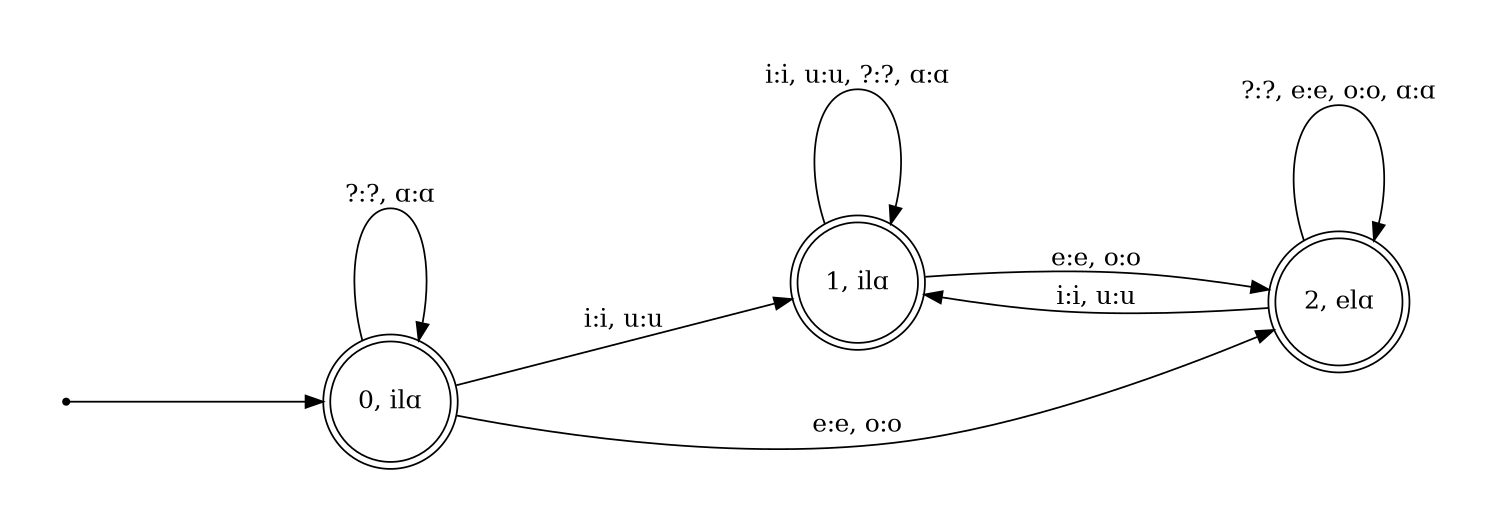 digraph fst {
	graph [pad="0.5", nodesep="1", ranksep="2"];
	rankdir=LR;
	size="10,10";
	node [shape = point]; start;
	node [shape = doublecircle];
		"0, ilɑ";
		"1, ilɑ";
		"2, elɑ";

	"0, ilɑ" ->	"0, ilɑ" [ label = "?:?, ɑ:ɑ" ];
	"0, ilɑ" ->	"1, ilɑ" [ label = "i:i, u:u" ];
	"0, ilɑ" ->	"2, elɑ" [ label = "e:e, o:o" ];
	"1, ilɑ" ->	"1, ilɑ" [ label = "i:i, u:u, ?:?, ɑ:ɑ" ];
	"1, ilɑ" ->	"2, elɑ" [ label = "e:e, o:o" ];
	"2, elɑ" ->	"2, elɑ" [ label = "?:?, e:e, o:o, ɑ:ɑ" ];
	"2, elɑ" ->	"1, ilɑ" [ label = "i:i, u:u" ];
	start -> "0, ilɑ";
}